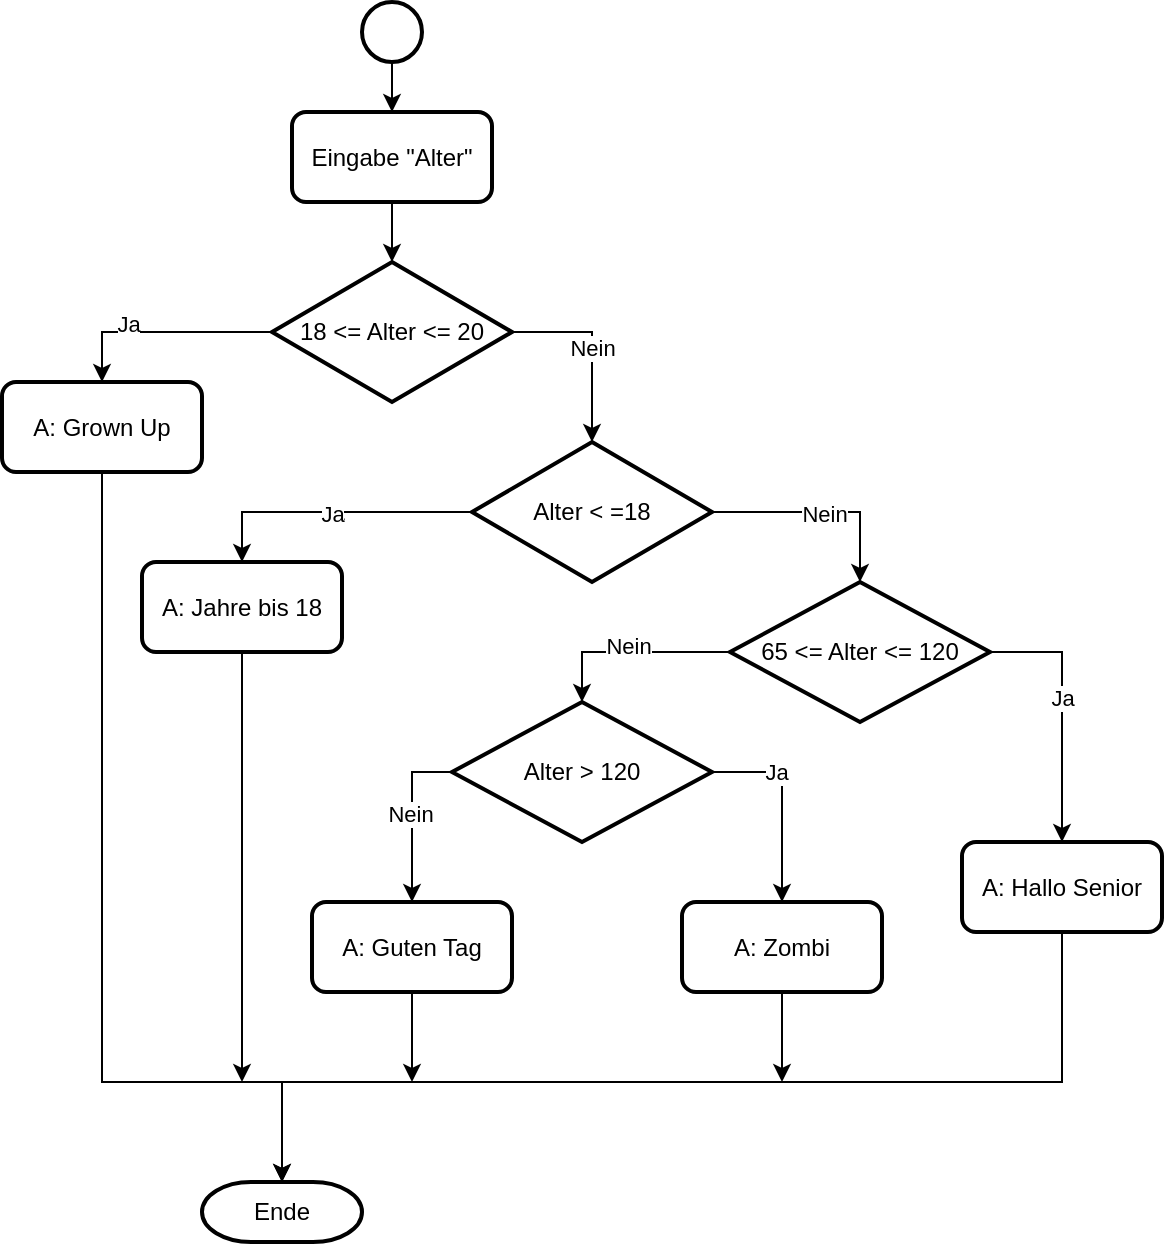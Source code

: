 <mxfile version="15.4.0" type="device"><diagram id="MVFgpUvSZmShAThRnvYh" name="Page-1"><mxGraphModel dx="1422" dy="822" grid="1" gridSize="10" guides="1" tooltips="1" connect="1" arrows="1" fold="1" page="1" pageScale="1" pageWidth="827" pageHeight="1169" math="0" shadow="0"><root><mxCell id="0"/><mxCell id="1" parent="0"/><mxCell id="nx4xSuoA8TzMCJzLz5z1-3" value="" style="edgeStyle=orthogonalEdgeStyle;rounded=0;orthogonalLoop=1;jettySize=auto;html=1;" edge="1" parent="1" source="nx4xSuoA8TzMCJzLz5z1-1" target="nx4xSuoA8TzMCJzLz5z1-2"><mxGeometry relative="1" as="geometry"/></mxCell><mxCell id="nx4xSuoA8TzMCJzLz5z1-1" value="" style="strokeWidth=2;html=1;shape=mxgraph.flowchart.start_2;whiteSpace=wrap;" vertex="1" parent="1"><mxGeometry x="230" y="430" width="30" height="30" as="geometry"/></mxCell><mxCell id="nx4xSuoA8TzMCJzLz5z1-5" style="edgeStyle=orthogonalEdgeStyle;rounded=0;orthogonalLoop=1;jettySize=auto;html=1;" edge="1" parent="1" source="nx4xSuoA8TzMCJzLz5z1-2" target="nx4xSuoA8TzMCJzLz5z1-4"><mxGeometry relative="1" as="geometry"/></mxCell><mxCell id="nx4xSuoA8TzMCJzLz5z1-2" value="Eingabe &quot;Alter&quot;" style="rounded=1;whiteSpace=wrap;html=1;absoluteArcSize=1;arcSize=14;strokeWidth=2;" vertex="1" parent="1"><mxGeometry x="195" y="485" width="100" height="45" as="geometry"/></mxCell><mxCell id="nx4xSuoA8TzMCJzLz5z1-7" value="Nein" style="edgeStyle=orthogonalEdgeStyle;rounded=0;orthogonalLoop=1;jettySize=auto;html=1;" edge="1" parent="1" source="nx4xSuoA8TzMCJzLz5z1-4" target="nx4xSuoA8TzMCJzLz5z1-6"><mxGeometry relative="1" as="geometry"><Array as="points"><mxPoint x="345" y="595"/></Array></mxGeometry></mxCell><mxCell id="nx4xSuoA8TzMCJzLz5z1-10" style="edgeStyle=orthogonalEdgeStyle;rounded=0;orthogonalLoop=1;jettySize=auto;html=1;entryX=0.5;entryY=0;entryDx=0;entryDy=0;" edge="1" parent="1" source="nx4xSuoA8TzMCJzLz5z1-4" target="nx4xSuoA8TzMCJzLz5z1-9"><mxGeometry relative="1" as="geometry"/></mxCell><mxCell id="nx4xSuoA8TzMCJzLz5z1-11" value="Ja" style="edgeLabel;html=1;align=center;verticalAlign=middle;resizable=0;points=[];" vertex="1" connectable="0" parent="nx4xSuoA8TzMCJzLz5z1-10"><mxGeometry x="0.309" y="-4" relative="1" as="geometry"><mxPoint as="offset"/></mxGeometry></mxCell><mxCell id="nx4xSuoA8TzMCJzLz5z1-4" value="18 &amp;lt;= Alter &amp;lt;= 20" style="strokeWidth=2;html=1;shape=mxgraph.flowchart.decision;whiteSpace=wrap;" vertex="1" parent="1"><mxGeometry x="185" y="560" width="120" height="70" as="geometry"/></mxCell><mxCell id="nx4xSuoA8TzMCJzLz5z1-13" value="Ja" style="edgeStyle=orthogonalEdgeStyle;rounded=0;orthogonalLoop=1;jettySize=auto;html=1;entryX=0.5;entryY=0;entryDx=0;entryDy=0;" edge="1" parent="1" source="nx4xSuoA8TzMCJzLz5z1-6" target="nx4xSuoA8TzMCJzLz5z1-12"><mxGeometry relative="1" as="geometry"/></mxCell><mxCell id="nx4xSuoA8TzMCJzLz5z1-14" value="Ja" style="edgeLabel;html=1;align=center;verticalAlign=middle;resizable=0;points=[];" vertex="1" connectable="0" parent="nx4xSuoA8TzMCJzLz5z1-13"><mxGeometry y="1" relative="1" as="geometry"><mxPoint as="offset"/></mxGeometry></mxCell><mxCell id="nx4xSuoA8TzMCJzLz5z1-16" style="edgeStyle=orthogonalEdgeStyle;rounded=0;orthogonalLoop=1;jettySize=auto;html=1;entryX=0.5;entryY=0;entryDx=0;entryDy=0;entryPerimeter=0;" edge="1" parent="1" source="nx4xSuoA8TzMCJzLz5z1-6" target="nx4xSuoA8TzMCJzLz5z1-15"><mxGeometry relative="1" as="geometry"><Array as="points"><mxPoint x="479" y="685"/></Array></mxGeometry></mxCell><mxCell id="nx4xSuoA8TzMCJzLz5z1-25" value="Nein" style="edgeLabel;html=1;align=center;verticalAlign=middle;resizable=0;points=[];" vertex="1" connectable="0" parent="nx4xSuoA8TzMCJzLz5z1-16"><mxGeometry x="0.028" y="-1" relative="1" as="geometry"><mxPoint as="offset"/></mxGeometry></mxCell><mxCell id="nx4xSuoA8TzMCJzLz5z1-6" value="Alter &amp;lt; =18" style="strokeWidth=2;html=1;shape=mxgraph.flowchart.decision;whiteSpace=wrap;" vertex="1" parent="1"><mxGeometry x="285" y="650" width="120" height="70" as="geometry"/></mxCell><mxCell id="nx4xSuoA8TzMCJzLz5z1-39" style="edgeStyle=orthogonalEdgeStyle;rounded=0;orthogonalLoop=1;jettySize=auto;html=1;" edge="1" parent="1" source="nx4xSuoA8TzMCJzLz5z1-9" target="nx4xSuoA8TzMCJzLz5z1-38"><mxGeometry relative="1" as="geometry"><Array as="points"><mxPoint x="100" y="970"/><mxPoint x="190" y="970"/></Array></mxGeometry></mxCell><mxCell id="nx4xSuoA8TzMCJzLz5z1-9" value="A: Grown Up" style="rounded=1;whiteSpace=wrap;html=1;absoluteArcSize=1;arcSize=14;strokeWidth=2;" vertex="1" parent="1"><mxGeometry x="50" y="620" width="100" height="45" as="geometry"/></mxCell><mxCell id="nx4xSuoA8TzMCJzLz5z1-40" style="edgeStyle=orthogonalEdgeStyle;rounded=0;orthogonalLoop=1;jettySize=auto;html=1;" edge="1" parent="1" source="nx4xSuoA8TzMCJzLz5z1-12"><mxGeometry relative="1" as="geometry"><mxPoint x="170" y="970" as="targetPoint"/></mxGeometry></mxCell><mxCell id="nx4xSuoA8TzMCJzLz5z1-12" value="A: Jahre bis 18" style="rounded=1;whiteSpace=wrap;html=1;absoluteArcSize=1;arcSize=14;strokeWidth=2;" vertex="1" parent="1"><mxGeometry x="120" y="710" width="100" height="45" as="geometry"/></mxCell><mxCell id="nx4xSuoA8TzMCJzLz5z1-18" style="edgeStyle=orthogonalEdgeStyle;rounded=0;orthogonalLoop=1;jettySize=auto;html=1;entryX=0.5;entryY=0;entryDx=0;entryDy=0;exitX=1;exitY=0.5;exitDx=0;exitDy=0;exitPerimeter=0;" edge="1" parent="1" source="nx4xSuoA8TzMCJzLz5z1-15" target="nx4xSuoA8TzMCJzLz5z1-17"><mxGeometry relative="1" as="geometry"/></mxCell><mxCell id="nx4xSuoA8TzMCJzLz5z1-26" value="Ja" style="edgeLabel;html=1;align=center;verticalAlign=middle;resizable=0;points=[];" vertex="1" connectable="0" parent="nx4xSuoA8TzMCJzLz5z1-18"><mxGeometry x="-0.096" relative="1" as="geometry"><mxPoint as="offset"/></mxGeometry></mxCell><mxCell id="nx4xSuoA8TzMCJzLz5z1-24" style="edgeStyle=orthogonalEdgeStyle;rounded=0;orthogonalLoop=1;jettySize=auto;html=1;entryX=0.5;entryY=0;entryDx=0;entryDy=0;entryPerimeter=0;exitX=0;exitY=0.5;exitDx=0;exitDy=0;exitPerimeter=0;" edge="1" parent="1" source="nx4xSuoA8TzMCJzLz5z1-15" target="nx4xSuoA8TzMCJzLz5z1-20"><mxGeometry relative="1" as="geometry"><Array as="points"><mxPoint x="340" y="755"/></Array></mxGeometry></mxCell><mxCell id="nx4xSuoA8TzMCJzLz5z1-27" value="Nein" style="edgeLabel;html=1;align=center;verticalAlign=middle;resizable=0;points=[];" vertex="1" connectable="0" parent="nx4xSuoA8TzMCJzLz5z1-24"><mxGeometry x="0.03" y="-3" relative="1" as="geometry"><mxPoint as="offset"/></mxGeometry></mxCell><mxCell id="nx4xSuoA8TzMCJzLz5z1-15" value="65 &amp;lt;= Alter &amp;lt;= 120" style="strokeWidth=2;html=1;shape=mxgraph.flowchart.decision;whiteSpace=wrap;" vertex="1" parent="1"><mxGeometry x="414" y="720" width="130" height="70" as="geometry"/></mxCell><mxCell id="nx4xSuoA8TzMCJzLz5z1-41" style="edgeStyle=orthogonalEdgeStyle;rounded=0;orthogonalLoop=1;jettySize=auto;html=1;entryX=0.5;entryY=0;entryDx=0;entryDy=0;entryPerimeter=0;" edge="1" parent="1" source="nx4xSuoA8TzMCJzLz5z1-17" target="nx4xSuoA8TzMCJzLz5z1-38"><mxGeometry relative="1" as="geometry"><Array as="points"><mxPoint x="580" y="970"/><mxPoint x="190" y="970"/></Array></mxGeometry></mxCell><mxCell id="nx4xSuoA8TzMCJzLz5z1-17" value="A: Hallo Senior" style="rounded=1;whiteSpace=wrap;html=1;absoluteArcSize=1;arcSize=14;strokeWidth=2;" vertex="1" parent="1"><mxGeometry x="530" y="850" width="100" height="45" as="geometry"/></mxCell><mxCell id="nx4xSuoA8TzMCJzLz5z1-19" style="edgeStyle=orthogonalEdgeStyle;rounded=0;orthogonalLoop=1;jettySize=auto;html=1;exitX=0.5;exitY=1;exitDx=0;exitDy=0;exitPerimeter=0;" edge="1" parent="1" source="nx4xSuoA8TzMCJzLz5z1-15" target="nx4xSuoA8TzMCJzLz5z1-15"><mxGeometry relative="1" as="geometry"/></mxCell><mxCell id="nx4xSuoA8TzMCJzLz5z1-30" style="edgeStyle=orthogonalEdgeStyle;rounded=0;orthogonalLoop=1;jettySize=auto;html=1;entryX=0.5;entryY=0;entryDx=0;entryDy=0;exitX=0;exitY=0.5;exitDx=0;exitDy=0;exitPerimeter=0;" edge="1" parent="1" source="nx4xSuoA8TzMCJzLz5z1-20" target="nx4xSuoA8TzMCJzLz5z1-29"><mxGeometry relative="1" as="geometry"/></mxCell><mxCell id="nx4xSuoA8TzMCJzLz5z1-34" value="Nein" style="edgeLabel;html=1;align=center;verticalAlign=middle;resizable=0;points=[];" vertex="1" connectable="0" parent="nx4xSuoA8TzMCJzLz5z1-30"><mxGeometry x="-0.035" y="-1" relative="1" as="geometry"><mxPoint as="offset"/></mxGeometry></mxCell><mxCell id="nx4xSuoA8TzMCJzLz5z1-32" style="edgeStyle=orthogonalEdgeStyle;rounded=0;orthogonalLoop=1;jettySize=auto;html=1;entryX=0.5;entryY=0;entryDx=0;entryDy=0;exitX=1;exitY=0.5;exitDx=0;exitDy=0;exitPerimeter=0;" edge="1" parent="1" source="nx4xSuoA8TzMCJzLz5z1-20" target="nx4xSuoA8TzMCJzLz5z1-31"><mxGeometry relative="1" as="geometry"/></mxCell><mxCell id="nx4xSuoA8TzMCJzLz5z1-33" value="Ja" style="edgeLabel;html=1;align=center;verticalAlign=middle;resizable=0;points=[];" vertex="1" connectable="0" parent="nx4xSuoA8TzMCJzLz5z1-32"><mxGeometry x="-0.36" relative="1" as="geometry"><mxPoint as="offset"/></mxGeometry></mxCell><mxCell id="nx4xSuoA8TzMCJzLz5z1-20" value="Alter &amp;gt; 120" style="strokeWidth=2;html=1;shape=mxgraph.flowchart.decision;whiteSpace=wrap;" vertex="1" parent="1"><mxGeometry x="275" y="780" width="130" height="70" as="geometry"/></mxCell><mxCell id="nx4xSuoA8TzMCJzLz5z1-43" style="edgeStyle=orthogonalEdgeStyle;rounded=0;orthogonalLoop=1;jettySize=auto;html=1;" edge="1" parent="1" source="nx4xSuoA8TzMCJzLz5z1-29"><mxGeometry relative="1" as="geometry"><mxPoint x="255" y="970" as="targetPoint"/></mxGeometry></mxCell><mxCell id="nx4xSuoA8TzMCJzLz5z1-29" value="A: Guten Tag" style="rounded=1;whiteSpace=wrap;html=1;absoluteArcSize=1;arcSize=14;strokeWidth=2;" vertex="1" parent="1"><mxGeometry x="205" y="880" width="100" height="45" as="geometry"/></mxCell><mxCell id="nx4xSuoA8TzMCJzLz5z1-42" style="edgeStyle=orthogonalEdgeStyle;rounded=0;orthogonalLoop=1;jettySize=auto;html=1;" edge="1" parent="1" source="nx4xSuoA8TzMCJzLz5z1-31"><mxGeometry relative="1" as="geometry"><mxPoint x="440" y="970" as="targetPoint"/></mxGeometry></mxCell><mxCell id="nx4xSuoA8TzMCJzLz5z1-31" value="A: Zombi" style="rounded=1;whiteSpace=wrap;html=1;absoluteArcSize=1;arcSize=14;strokeWidth=2;" vertex="1" parent="1"><mxGeometry x="390" y="880" width="100" height="45" as="geometry"/></mxCell><mxCell id="nx4xSuoA8TzMCJzLz5z1-38" value="Ende" style="strokeWidth=2;html=1;shape=mxgraph.flowchart.terminator;whiteSpace=wrap;" vertex="1" parent="1"><mxGeometry x="150" y="1020" width="80" height="30" as="geometry"/></mxCell></root></mxGraphModel></diagram></mxfile>